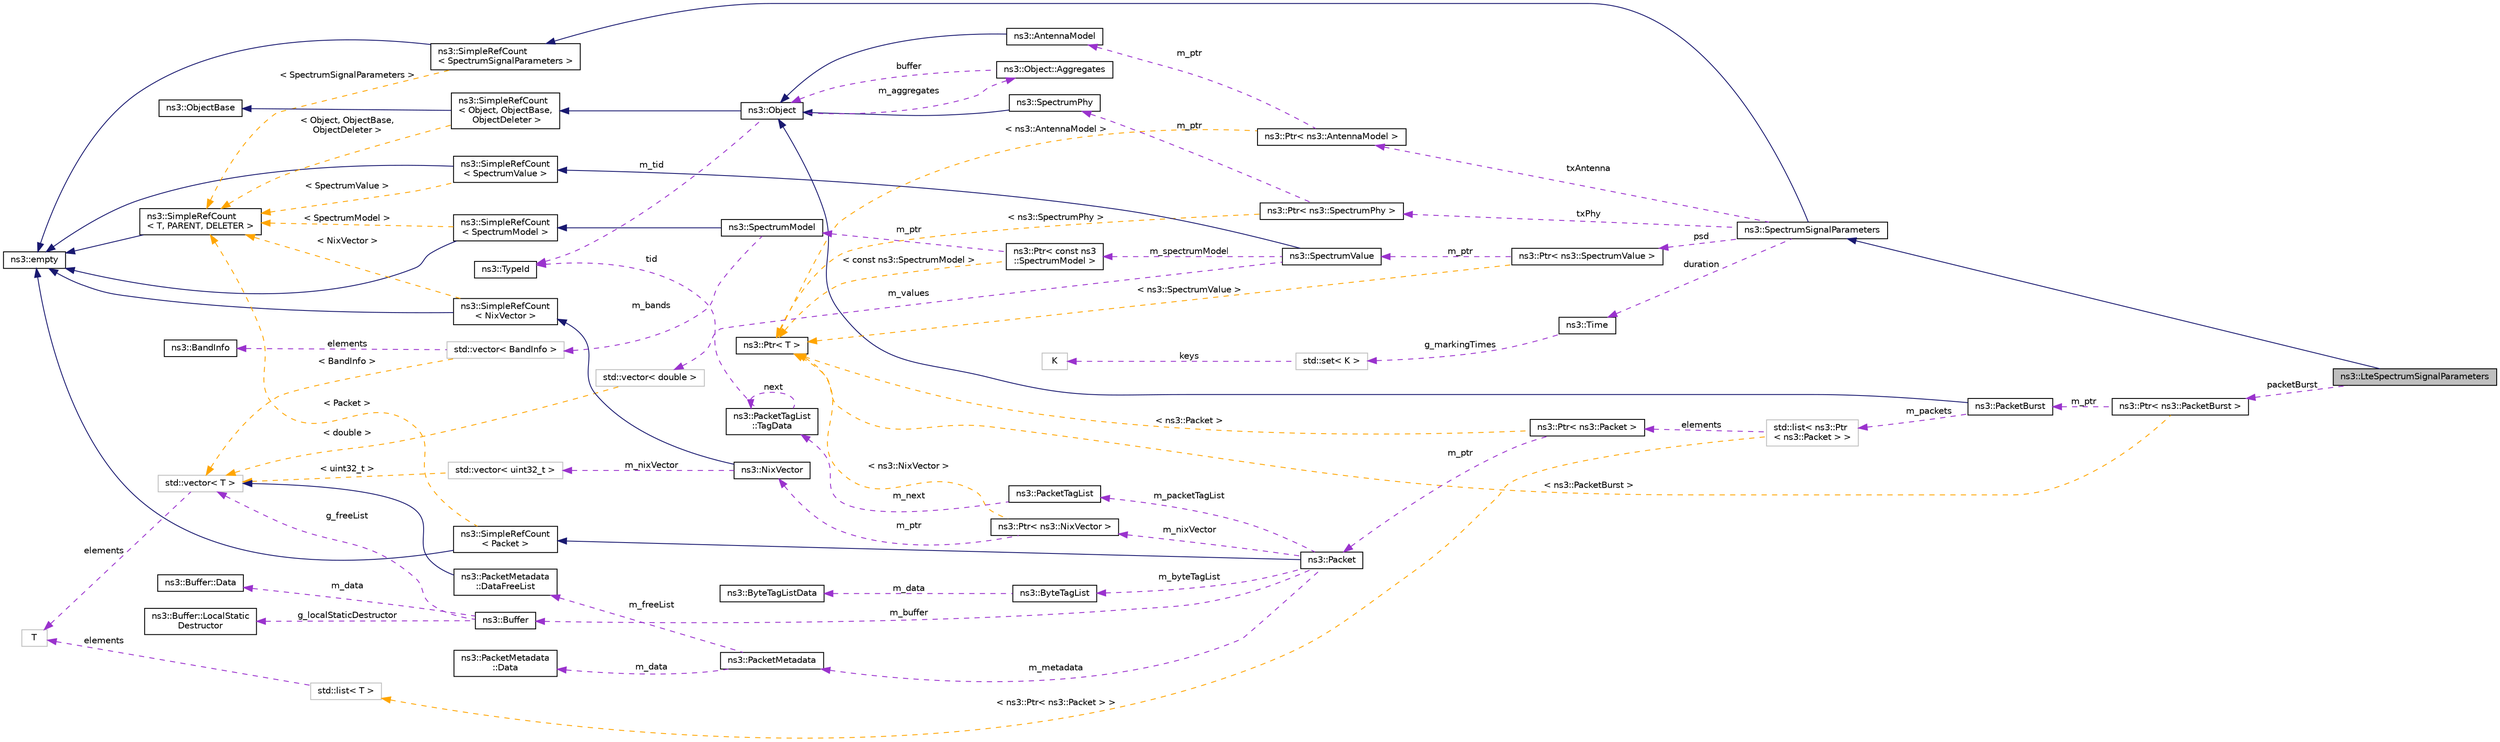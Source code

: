 digraph "ns3::LteSpectrumSignalParameters"
{
 // LATEX_PDF_SIZE
  edge [fontname="Helvetica",fontsize="10",labelfontname="Helvetica",labelfontsize="10"];
  node [fontname="Helvetica",fontsize="10",shape=record];
  rankdir="LR";
  Node1 [label="ns3::LteSpectrumSignalParameters",height=0.2,width=0.4,color="black", fillcolor="grey75", style="filled", fontcolor="black",tooltip="Signal parameters for Lte."];
  Node2 -> Node1 [dir="back",color="midnightblue",fontsize="10",style="solid",fontname="Helvetica"];
  Node2 [label="ns3::SpectrumSignalParameters",height=0.2,width=0.4,color="black", fillcolor="white", style="filled",URL="$structns3_1_1_spectrum_signal_parameters.html",tooltip="This struct provides the generic signal representation to be used by all wireless technologies."];
  Node3 -> Node2 [dir="back",color="midnightblue",fontsize="10",style="solid",fontname="Helvetica"];
  Node3 [label="ns3::SimpleRefCount\l\< SpectrumSignalParameters \>",height=0.2,width=0.4,color="black", fillcolor="white", style="filled",URL="$classns3_1_1_simple_ref_count.html",tooltip=" "];
  Node4 -> Node3 [dir="back",color="midnightblue",fontsize="10",style="solid",fontname="Helvetica"];
  Node4 [label="ns3::empty",height=0.2,width=0.4,color="black", fillcolor="white", style="filled",URL="$classns3_1_1empty.html",tooltip="make Callback use a separate empty type"];
  Node5 -> Node3 [dir="back",color="orange",fontsize="10",style="dashed",label=" \< SpectrumSignalParameters \>" ,fontname="Helvetica"];
  Node5 [label="ns3::SimpleRefCount\l\< T, PARENT, DELETER \>",height=0.2,width=0.4,color="black", fillcolor="white", style="filled",URL="$classns3_1_1_simple_ref_count.html",tooltip="A template-based reference counting class."];
  Node4 -> Node5 [dir="back",color="midnightblue",fontsize="10",style="solid",fontname="Helvetica"];
  Node6 -> Node2 [dir="back",color="darkorchid3",fontsize="10",style="dashed",label=" txAntenna" ,fontname="Helvetica"];
  Node6 [label="ns3::Ptr\< ns3::AntennaModel \>",height=0.2,width=0.4,color="black", fillcolor="white", style="filled",URL="$classns3_1_1_ptr.html",tooltip=" "];
  Node7 -> Node6 [dir="back",color="darkorchid3",fontsize="10",style="dashed",label=" m_ptr" ,fontname="Helvetica"];
  Node7 [label="ns3::AntennaModel",height=0.2,width=0.4,color="black", fillcolor="white", style="filled",URL="$classns3_1_1_antenna_model.html",tooltip="interface for antenna radiation pattern models"];
  Node8 -> Node7 [dir="back",color="midnightblue",fontsize="10",style="solid",fontname="Helvetica"];
  Node8 [label="ns3::Object",height=0.2,width=0.4,color="black", fillcolor="white", style="filled",URL="$classns3_1_1_object.html",tooltip="A base class which provides memory management and object aggregation."];
  Node9 -> Node8 [dir="back",color="midnightblue",fontsize="10",style="solid",fontname="Helvetica"];
  Node9 [label="ns3::SimpleRefCount\l\< Object, ObjectBase,\l ObjectDeleter \>",height=0.2,width=0.4,color="black", fillcolor="white", style="filled",URL="$classns3_1_1_simple_ref_count.html",tooltip=" "];
  Node10 -> Node9 [dir="back",color="midnightblue",fontsize="10",style="solid",fontname="Helvetica"];
  Node10 [label="ns3::ObjectBase",height=0.2,width=0.4,color="black", fillcolor="white", style="filled",URL="$classns3_1_1_object_base.html",tooltip="Anchor the ns-3 type and attribute system."];
  Node5 -> Node9 [dir="back",color="orange",fontsize="10",style="dashed",label=" \< Object, ObjectBase,\l ObjectDeleter \>" ,fontname="Helvetica"];
  Node11 -> Node8 [dir="back",color="darkorchid3",fontsize="10",style="dashed",label=" m_tid" ,fontname="Helvetica"];
  Node11 [label="ns3::TypeId",height=0.2,width=0.4,color="black", fillcolor="white", style="filled",URL="$classns3_1_1_type_id.html",tooltip="a unique identifier for an interface."];
  Node12 -> Node8 [dir="back",color="darkorchid3",fontsize="10",style="dashed",label=" m_aggregates" ,fontname="Helvetica"];
  Node12 [label="ns3::Object::Aggregates",height=0.2,width=0.4,color="black", fillcolor="white", style="filled",URL="$structns3_1_1_object_1_1_aggregates.html",tooltip="The list of Objects aggregated to this one."];
  Node8 -> Node12 [dir="back",color="darkorchid3",fontsize="10",style="dashed",label=" buffer" ,fontname="Helvetica"];
  Node13 -> Node6 [dir="back",color="orange",fontsize="10",style="dashed",label=" \< ns3::AntennaModel \>" ,fontname="Helvetica"];
  Node13 [label="ns3::Ptr\< T \>",height=0.2,width=0.4,color="black", fillcolor="white", style="filled",URL="$classns3_1_1_ptr.html",tooltip="Smart pointer class similar to boost::intrusive_ptr."];
  Node14 -> Node2 [dir="back",color="darkorchid3",fontsize="10",style="dashed",label=" txPhy" ,fontname="Helvetica"];
  Node14 [label="ns3::Ptr\< ns3::SpectrumPhy \>",height=0.2,width=0.4,color="black", fillcolor="white", style="filled",URL="$classns3_1_1_ptr.html",tooltip=" "];
  Node15 -> Node14 [dir="back",color="darkorchid3",fontsize="10",style="dashed",label=" m_ptr" ,fontname="Helvetica"];
  Node15 [label="ns3::SpectrumPhy",height=0.2,width=0.4,color="black", fillcolor="white", style="filled",URL="$classns3_1_1_spectrum_phy.html",tooltip="Abstract base class for Spectrum-aware PHY layers."];
  Node8 -> Node15 [dir="back",color="midnightblue",fontsize="10",style="solid",fontname="Helvetica"];
  Node13 -> Node14 [dir="back",color="orange",fontsize="10",style="dashed",label=" \< ns3::SpectrumPhy \>" ,fontname="Helvetica"];
  Node16 -> Node2 [dir="back",color="darkorchid3",fontsize="10",style="dashed",label=" duration" ,fontname="Helvetica"];
  Node16 [label="ns3::Time",height=0.2,width=0.4,color="black", fillcolor="white", style="filled",URL="$classns3_1_1_time.html",tooltip="Simulation virtual time values and global simulation resolution."];
  Node17 -> Node16 [dir="back",color="darkorchid3",fontsize="10",style="dashed",label=" g_markingTimes" ,fontname="Helvetica"];
  Node17 [label="std::set\< K \>",height=0.2,width=0.4,color="grey75", fillcolor="white", style="filled",tooltip=" "];
  Node18 -> Node17 [dir="back",color="darkorchid3",fontsize="10",style="dashed",label=" keys" ,fontname="Helvetica"];
  Node18 [label="K",height=0.2,width=0.4,color="grey75", fillcolor="white", style="filled",tooltip=" "];
  Node19 -> Node2 [dir="back",color="darkorchid3",fontsize="10",style="dashed",label=" psd" ,fontname="Helvetica"];
  Node19 [label="ns3::Ptr\< ns3::SpectrumValue \>",height=0.2,width=0.4,color="black", fillcolor="white", style="filled",URL="$classns3_1_1_ptr.html",tooltip=" "];
  Node20 -> Node19 [dir="back",color="darkorchid3",fontsize="10",style="dashed",label=" m_ptr" ,fontname="Helvetica"];
  Node20 [label="ns3::SpectrumValue",height=0.2,width=0.4,color="black", fillcolor="white", style="filled",URL="$classns3_1_1_spectrum_value.html",tooltip="Set of values corresponding to a given SpectrumModel."];
  Node21 -> Node20 [dir="back",color="midnightblue",fontsize="10",style="solid",fontname="Helvetica"];
  Node21 [label="ns3::SimpleRefCount\l\< SpectrumValue \>",height=0.2,width=0.4,color="black", fillcolor="white", style="filled",URL="$classns3_1_1_simple_ref_count.html",tooltip=" "];
  Node4 -> Node21 [dir="back",color="midnightblue",fontsize="10",style="solid",fontname="Helvetica"];
  Node5 -> Node21 [dir="back",color="orange",fontsize="10",style="dashed",label=" \< SpectrumValue \>" ,fontname="Helvetica"];
  Node22 -> Node20 [dir="back",color="darkorchid3",fontsize="10",style="dashed",label=" m_spectrumModel" ,fontname="Helvetica"];
  Node22 [label="ns3::Ptr\< const ns3\l::SpectrumModel \>",height=0.2,width=0.4,color="black", fillcolor="white", style="filled",URL="$classns3_1_1_ptr.html",tooltip=" "];
  Node23 -> Node22 [dir="back",color="darkorchid3",fontsize="10",style="dashed",label=" m_ptr" ,fontname="Helvetica"];
  Node23 [label="ns3::SpectrumModel",height=0.2,width=0.4,color="black", fillcolor="white", style="filled",URL="$classns3_1_1_spectrum_model.html",tooltip="Set of frequency values implementing the domain of the functions in the Function Space defined by Spe..."];
  Node24 -> Node23 [dir="back",color="midnightblue",fontsize="10",style="solid",fontname="Helvetica"];
  Node24 [label="ns3::SimpleRefCount\l\< SpectrumModel \>",height=0.2,width=0.4,color="black", fillcolor="white", style="filled",URL="$classns3_1_1_simple_ref_count.html",tooltip=" "];
  Node4 -> Node24 [dir="back",color="midnightblue",fontsize="10",style="solid",fontname="Helvetica"];
  Node5 -> Node24 [dir="back",color="orange",fontsize="10",style="dashed",label=" \< SpectrumModel \>" ,fontname="Helvetica"];
  Node25 -> Node23 [dir="back",color="darkorchid3",fontsize="10",style="dashed",label=" m_bands" ,fontname="Helvetica"];
  Node25 [label="std::vector\< BandInfo \>",height=0.2,width=0.4,color="grey75", fillcolor="white", style="filled",tooltip=" "];
  Node26 -> Node25 [dir="back",color="darkorchid3",fontsize="10",style="dashed",label=" elements" ,fontname="Helvetica"];
  Node26 [label="ns3::BandInfo",height=0.2,width=0.4,color="black", fillcolor="white", style="filled",URL="$structns3_1_1_band_info.html",tooltip="The building block of a SpectrumModel."];
  Node27 -> Node25 [dir="back",color="orange",fontsize="10",style="dashed",label=" \< BandInfo \>" ,fontname="Helvetica"];
  Node27 [label="std::vector\< T \>",height=0.2,width=0.4,color="grey75", fillcolor="white", style="filled",tooltip=" "];
  Node28 -> Node27 [dir="back",color="darkorchid3",fontsize="10",style="dashed",label=" elements" ,fontname="Helvetica"];
  Node28 [label="T",height=0.2,width=0.4,color="grey75", fillcolor="white", style="filled",tooltip=" "];
  Node13 -> Node22 [dir="back",color="orange",fontsize="10",style="dashed",label=" \< const ns3::SpectrumModel \>" ,fontname="Helvetica"];
  Node29 -> Node20 [dir="back",color="darkorchid3",fontsize="10",style="dashed",label=" m_values" ,fontname="Helvetica"];
  Node29 [label="std::vector\< double \>",height=0.2,width=0.4,color="grey75", fillcolor="white", style="filled",tooltip=" "];
  Node27 -> Node29 [dir="back",color="orange",fontsize="10",style="dashed",label=" \< double \>" ,fontname="Helvetica"];
  Node13 -> Node19 [dir="back",color="orange",fontsize="10",style="dashed",label=" \< ns3::SpectrumValue \>" ,fontname="Helvetica"];
  Node30 -> Node1 [dir="back",color="darkorchid3",fontsize="10",style="dashed",label=" packetBurst" ,fontname="Helvetica"];
  Node30 [label="ns3::Ptr\< ns3::PacketBurst \>",height=0.2,width=0.4,color="black", fillcolor="white", style="filled",URL="$classns3_1_1_ptr.html",tooltip=" "];
  Node31 -> Node30 [dir="back",color="darkorchid3",fontsize="10",style="dashed",label=" m_ptr" ,fontname="Helvetica"];
  Node31 [label="ns3::PacketBurst",height=0.2,width=0.4,color="black", fillcolor="white", style="filled",URL="$classns3_1_1_packet_burst.html",tooltip="this class implement a burst as a list of packets"];
  Node8 -> Node31 [dir="back",color="midnightblue",fontsize="10",style="solid",fontname="Helvetica"];
  Node32 -> Node31 [dir="back",color="darkorchid3",fontsize="10",style="dashed",label=" m_packets" ,fontname="Helvetica"];
  Node32 [label="std::list\< ns3::Ptr\l\< ns3::Packet \> \>",height=0.2,width=0.4,color="grey75", fillcolor="white", style="filled",tooltip=" "];
  Node33 -> Node32 [dir="back",color="darkorchid3",fontsize="10",style="dashed",label=" elements" ,fontname="Helvetica"];
  Node33 [label="ns3::Ptr\< ns3::Packet \>",height=0.2,width=0.4,color="black", fillcolor="white", style="filled",URL="$classns3_1_1_ptr.html",tooltip=" "];
  Node34 -> Node33 [dir="back",color="darkorchid3",fontsize="10",style="dashed",label=" m_ptr" ,fontname="Helvetica"];
  Node34 [label="ns3::Packet",height=0.2,width=0.4,color="black", fillcolor="white", style="filled",URL="$classns3_1_1_packet.html",tooltip="network packets"];
  Node35 -> Node34 [dir="back",color="midnightblue",fontsize="10",style="solid",fontname="Helvetica"];
  Node35 [label="ns3::SimpleRefCount\l\< Packet \>",height=0.2,width=0.4,color="black", fillcolor="white", style="filled",URL="$classns3_1_1_simple_ref_count.html",tooltip=" "];
  Node4 -> Node35 [dir="back",color="midnightblue",fontsize="10",style="solid",fontname="Helvetica"];
  Node5 -> Node35 [dir="back",color="orange",fontsize="10",style="dashed",label=" \< Packet \>" ,fontname="Helvetica"];
  Node36 -> Node34 [dir="back",color="darkorchid3",fontsize="10",style="dashed",label=" m_nixVector" ,fontname="Helvetica"];
  Node36 [label="ns3::Ptr\< ns3::NixVector \>",height=0.2,width=0.4,color="black", fillcolor="white", style="filled",URL="$classns3_1_1_ptr.html",tooltip=" "];
  Node37 -> Node36 [dir="back",color="darkorchid3",fontsize="10",style="dashed",label=" m_ptr" ,fontname="Helvetica"];
  Node37 [label="ns3::NixVector",height=0.2,width=0.4,color="black", fillcolor="white", style="filled",URL="$classns3_1_1_nix_vector.html",tooltip="Neighbor-index data structure for nix-vector routing."];
  Node38 -> Node37 [dir="back",color="midnightblue",fontsize="10",style="solid",fontname="Helvetica"];
  Node38 [label="ns3::SimpleRefCount\l\< NixVector \>",height=0.2,width=0.4,color="black", fillcolor="white", style="filled",URL="$classns3_1_1_simple_ref_count.html",tooltip=" "];
  Node4 -> Node38 [dir="back",color="midnightblue",fontsize="10",style="solid",fontname="Helvetica"];
  Node5 -> Node38 [dir="back",color="orange",fontsize="10",style="dashed",label=" \< NixVector \>" ,fontname="Helvetica"];
  Node39 -> Node37 [dir="back",color="darkorchid3",fontsize="10",style="dashed",label=" m_nixVector" ,fontname="Helvetica"];
  Node39 [label="std::vector\< uint32_t \>",height=0.2,width=0.4,color="grey75", fillcolor="white", style="filled",tooltip=" "];
  Node27 -> Node39 [dir="back",color="orange",fontsize="10",style="dashed",label=" \< uint32_t \>" ,fontname="Helvetica"];
  Node13 -> Node36 [dir="back",color="orange",fontsize="10",style="dashed",label=" \< ns3::NixVector \>" ,fontname="Helvetica"];
  Node40 -> Node34 [dir="back",color="darkorchid3",fontsize="10",style="dashed",label=" m_metadata" ,fontname="Helvetica"];
  Node40 [label="ns3::PacketMetadata",height=0.2,width=0.4,color="black", fillcolor="white", style="filled",URL="$classns3_1_1_packet_metadata.html",tooltip="Handle packet metadata about packet headers and trailers."];
  Node41 -> Node40 [dir="back",color="darkorchid3",fontsize="10",style="dashed",label=" m_data" ,fontname="Helvetica"];
  Node41 [label="ns3::PacketMetadata\l::Data",height=0.2,width=0.4,color="black", fillcolor="white", style="filled",URL="$structns3_1_1_packet_metadata_1_1_data.html",tooltip="Data structure."];
  Node42 -> Node40 [dir="back",color="darkorchid3",fontsize="10",style="dashed",label=" m_freeList" ,fontname="Helvetica"];
  Node42 [label="ns3::PacketMetadata\l::DataFreeList",height=0.2,width=0.4,color="black", fillcolor="white", style="filled",URL="$classns3_1_1_packet_metadata_1_1_data_free_list.html",tooltip="Class to hold all the metadata."];
  Node27 -> Node42 [dir="back",color="midnightblue",fontsize="10",style="solid",fontname="Helvetica"];
  Node43 -> Node34 [dir="back",color="darkorchid3",fontsize="10",style="dashed",label=" m_byteTagList" ,fontname="Helvetica"];
  Node43 [label="ns3::ByteTagList",height=0.2,width=0.4,color="black", fillcolor="white", style="filled",URL="$classns3_1_1_byte_tag_list.html",tooltip="keep track of the byte tags stored in a packet."];
  Node44 -> Node43 [dir="back",color="darkorchid3",fontsize="10",style="dashed",label=" m_data" ,fontname="Helvetica"];
  Node44 [label="ns3::ByteTagListData",height=0.2,width=0.4,color="black", fillcolor="white", style="filled",URL="$structns3_1_1_byte_tag_list_data.html",tooltip="Internal representation of the byte tags stored in a packet."];
  Node45 -> Node34 [dir="back",color="darkorchid3",fontsize="10",style="dashed",label=" m_packetTagList" ,fontname="Helvetica"];
  Node45 [label="ns3::PacketTagList",height=0.2,width=0.4,color="black", fillcolor="white", style="filled",URL="$classns3_1_1_packet_tag_list.html",tooltip="List of the packet tags stored in a packet."];
  Node46 -> Node45 [dir="back",color="darkorchid3",fontsize="10",style="dashed",label=" m_next" ,fontname="Helvetica"];
  Node46 [label="ns3::PacketTagList\l::TagData",height=0.2,width=0.4,color="black", fillcolor="white", style="filled",URL="$structns3_1_1_packet_tag_list_1_1_tag_data.html",tooltip="Tree node for sharing serialized tags."];
  Node46 -> Node46 [dir="back",color="darkorchid3",fontsize="10",style="dashed",label=" next" ,fontname="Helvetica"];
  Node11 -> Node46 [dir="back",color="darkorchid3",fontsize="10",style="dashed",label=" tid" ,fontname="Helvetica"];
  Node47 -> Node34 [dir="back",color="darkorchid3",fontsize="10",style="dashed",label=" m_buffer" ,fontname="Helvetica"];
  Node47 [label="ns3::Buffer",height=0.2,width=0.4,color="black", fillcolor="white", style="filled",URL="$classns3_1_1_buffer.html",tooltip="automatically resized byte buffer"];
  Node48 -> Node47 [dir="back",color="darkorchid3",fontsize="10",style="dashed",label=" m_data" ,fontname="Helvetica"];
  Node48 [label="ns3::Buffer::Data",height=0.2,width=0.4,color="black", fillcolor="white", style="filled",URL="$structns3_1_1_buffer_1_1_data.html",tooltip="This data structure is variable-sized through its last member whose size is determined at allocation ..."];
  Node49 -> Node47 [dir="back",color="darkorchid3",fontsize="10",style="dashed",label=" g_localStaticDestructor" ,fontname="Helvetica"];
  Node49 [label="ns3::Buffer::LocalStatic\lDestructor",height=0.2,width=0.4,color="black", fillcolor="white", style="filled",URL="$structns3_1_1_buffer_1_1_local_static_destructor.html",tooltip="Local static destructor structure."];
  Node27 -> Node47 [dir="back",color="darkorchid3",fontsize="10",style="dashed",label=" g_freeList" ,fontname="Helvetica"];
  Node13 -> Node33 [dir="back",color="orange",fontsize="10",style="dashed",label=" \< ns3::Packet \>" ,fontname="Helvetica"];
  Node50 -> Node32 [dir="back",color="orange",fontsize="10",style="dashed",label=" \< ns3::Ptr\< ns3::Packet \> \>" ,fontname="Helvetica"];
  Node50 [label="std::list\< T \>",height=0.2,width=0.4,color="grey75", fillcolor="white", style="filled",tooltip=" "];
  Node28 -> Node50 [dir="back",color="darkorchid3",fontsize="10",style="dashed",label=" elements" ,fontname="Helvetica"];
  Node13 -> Node30 [dir="back",color="orange",fontsize="10",style="dashed",label=" \< ns3::PacketBurst \>" ,fontname="Helvetica"];
}
